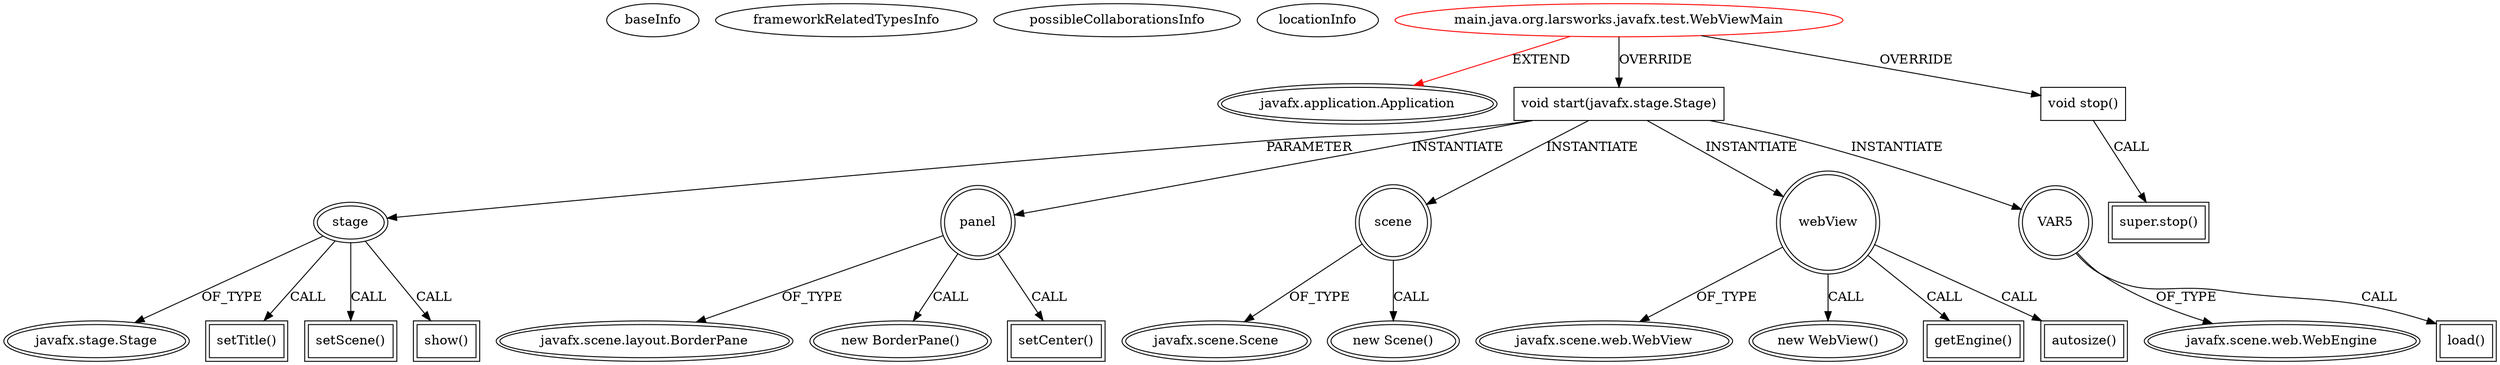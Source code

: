 digraph {
baseInfo[graphId=3494,category="extension_graph",isAnonymous=false,possibleRelation=false]
frameworkRelatedTypesInfo[0="javafx.application.Application"]
possibleCollaborationsInfo[]
locationInfo[projectName="lkleen-jax2013",filePath="/lkleen-jax2013/jax2013-master/src/main/java/org/larsworks/javafx/test/WebViewMain.java",contextSignature="WebViewMain",graphId="3494"]
0[label="main.java.org.larsworks.javafx.test.WebViewMain",vertexType="ROOT_CLIENT_CLASS_DECLARATION",isFrameworkType=false,color=red]
1[label="javafx.application.Application",vertexType="FRAMEWORK_CLASS_TYPE",isFrameworkType=true,peripheries=2]
2[label="void start(javafx.stage.Stage)",vertexType="OVERRIDING_METHOD_DECLARATION",isFrameworkType=false,shape=box]
3[label="stage",vertexType="PARAMETER_DECLARATION",isFrameworkType=true,peripheries=2]
4[label="javafx.stage.Stage",vertexType="FRAMEWORK_CLASS_TYPE",isFrameworkType=true,peripheries=2]
6[label="setTitle()",vertexType="INSIDE_CALL",isFrameworkType=true,peripheries=2,shape=box]
8[label="panel",vertexType="VARIABLE_EXPRESION",isFrameworkType=true,peripheries=2,shape=circle]
9[label="javafx.scene.layout.BorderPane",vertexType="FRAMEWORK_CLASS_TYPE",isFrameworkType=true,peripheries=2]
7[label="new BorderPane()",vertexType="CONSTRUCTOR_CALL",isFrameworkType=true,peripheries=2]
11[label="scene",vertexType="VARIABLE_EXPRESION",isFrameworkType=true,peripheries=2,shape=circle]
12[label="javafx.scene.Scene",vertexType="FRAMEWORK_CLASS_TYPE",isFrameworkType=true,peripheries=2]
10[label="new Scene()",vertexType="CONSTRUCTOR_CALL",isFrameworkType=true,peripheries=2]
14[label="setScene()",vertexType="INSIDE_CALL",isFrameworkType=true,peripheries=2,shape=box]
16[label="webView",vertexType="VARIABLE_EXPRESION",isFrameworkType=true,peripheries=2,shape=circle]
17[label="javafx.scene.web.WebView",vertexType="FRAMEWORK_CLASS_TYPE",isFrameworkType=true,peripheries=2]
15[label="new WebView()",vertexType="CONSTRUCTOR_CALL",isFrameworkType=true,peripheries=2]
18[label="VAR5",vertexType="VARIABLE_EXPRESION",isFrameworkType=true,peripheries=2,shape=circle]
20[label="javafx.scene.web.WebEngine",vertexType="FRAMEWORK_CLASS_TYPE",isFrameworkType=true,peripheries=2]
19[label="load()",vertexType="INSIDE_CALL",isFrameworkType=true,peripheries=2,shape=box]
22[label="getEngine()",vertexType="INSIDE_CALL",isFrameworkType=true,peripheries=2,shape=box]
24[label="autosize()",vertexType="INSIDE_CALL",isFrameworkType=true,peripheries=2,shape=box]
26[label="setCenter()",vertexType="INSIDE_CALL",isFrameworkType=true,peripheries=2,shape=box]
28[label="show()",vertexType="INSIDE_CALL",isFrameworkType=true,peripheries=2,shape=box]
29[label="void stop()",vertexType="OVERRIDING_METHOD_DECLARATION",isFrameworkType=false,shape=box]
30[label="super.stop()",vertexType="SUPER_CALL",isFrameworkType=true,peripheries=2,shape=box]
0->1[label="EXTEND",color=red]
0->2[label="OVERRIDE"]
3->4[label="OF_TYPE"]
2->3[label="PARAMETER"]
3->6[label="CALL"]
2->8[label="INSTANTIATE"]
8->9[label="OF_TYPE"]
8->7[label="CALL"]
2->11[label="INSTANTIATE"]
11->12[label="OF_TYPE"]
11->10[label="CALL"]
3->14[label="CALL"]
2->16[label="INSTANTIATE"]
16->17[label="OF_TYPE"]
16->15[label="CALL"]
2->18[label="INSTANTIATE"]
18->20[label="OF_TYPE"]
18->19[label="CALL"]
16->22[label="CALL"]
16->24[label="CALL"]
8->26[label="CALL"]
3->28[label="CALL"]
0->29[label="OVERRIDE"]
29->30[label="CALL"]
}
